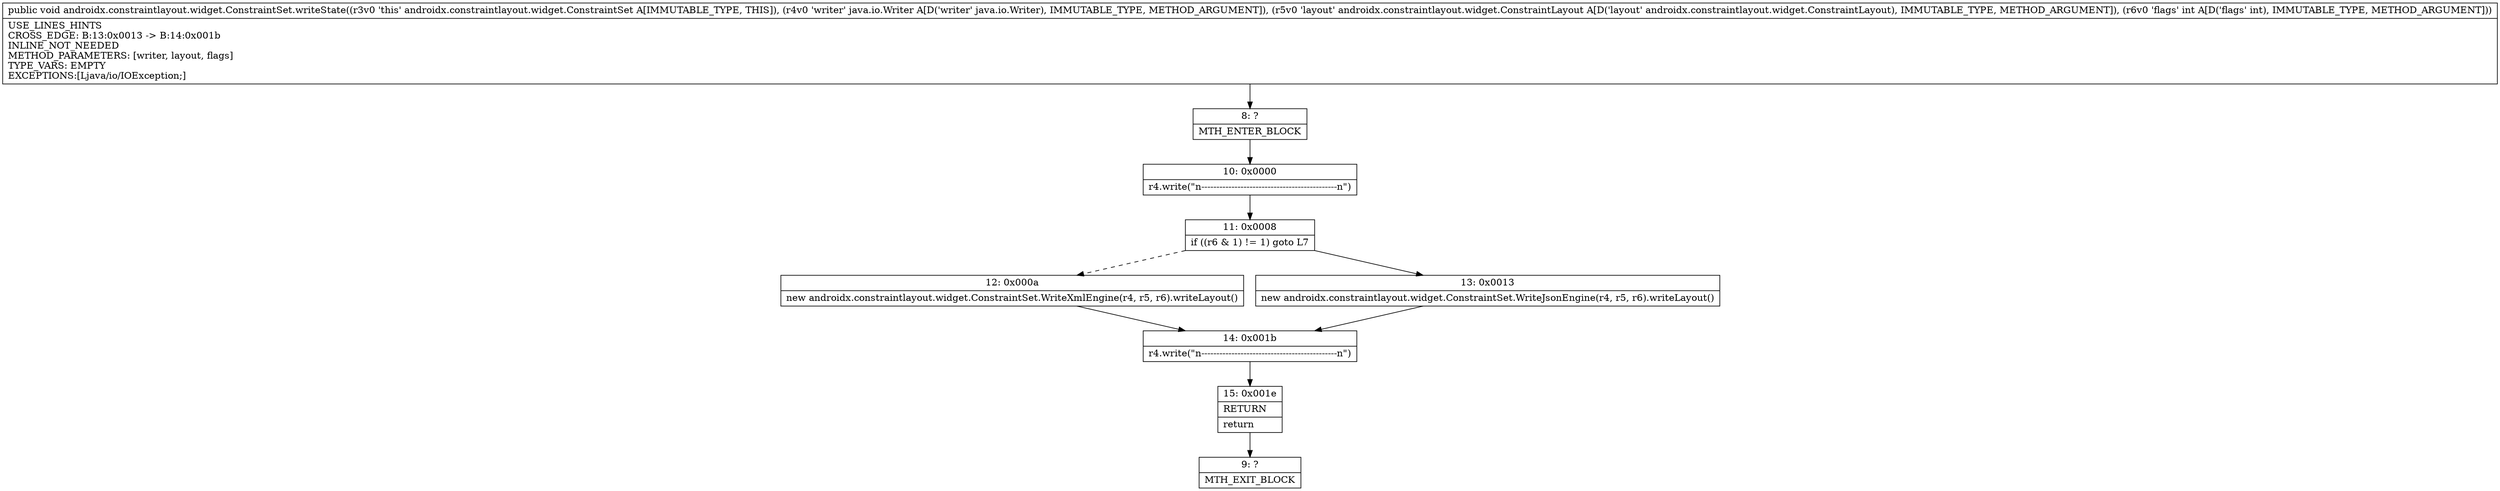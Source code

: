 digraph "CFG forandroidx.constraintlayout.widget.ConstraintSet.writeState(Ljava\/io\/Writer;Landroidx\/constraintlayout\/widget\/ConstraintLayout;I)V" {
Node_8 [shape=record,label="{8\:\ ?|MTH_ENTER_BLOCK\l}"];
Node_10 [shape=record,label="{10\:\ 0x0000|r4.write(\"n\-\-\-\-\-\-\-\-\-\-\-\-\-\-\-\-\-\-\-\-\-\-\-\-\-\-\-\-\-\-\-\-\-\-\-\-\-\-\-\-\-\-\-\-\-n\")\l}"];
Node_11 [shape=record,label="{11\:\ 0x0008|if ((r6 & 1) != 1) goto L7\l}"];
Node_12 [shape=record,label="{12\:\ 0x000a|new androidx.constraintlayout.widget.ConstraintSet.WriteXmlEngine(r4, r5, r6).writeLayout()\l}"];
Node_14 [shape=record,label="{14\:\ 0x001b|r4.write(\"n\-\-\-\-\-\-\-\-\-\-\-\-\-\-\-\-\-\-\-\-\-\-\-\-\-\-\-\-\-\-\-\-\-\-\-\-\-\-\-\-\-\-\-\-\-n\")\l}"];
Node_15 [shape=record,label="{15\:\ 0x001e|RETURN\l|return\l}"];
Node_9 [shape=record,label="{9\:\ ?|MTH_EXIT_BLOCK\l}"];
Node_13 [shape=record,label="{13\:\ 0x0013|new androidx.constraintlayout.widget.ConstraintSet.WriteJsonEngine(r4, r5, r6).writeLayout()\l}"];
MethodNode[shape=record,label="{public void androidx.constraintlayout.widget.ConstraintSet.writeState((r3v0 'this' androidx.constraintlayout.widget.ConstraintSet A[IMMUTABLE_TYPE, THIS]), (r4v0 'writer' java.io.Writer A[D('writer' java.io.Writer), IMMUTABLE_TYPE, METHOD_ARGUMENT]), (r5v0 'layout' androidx.constraintlayout.widget.ConstraintLayout A[D('layout' androidx.constraintlayout.widget.ConstraintLayout), IMMUTABLE_TYPE, METHOD_ARGUMENT]), (r6v0 'flags' int A[D('flags' int), IMMUTABLE_TYPE, METHOD_ARGUMENT]))  | USE_LINES_HINTS\lCROSS_EDGE: B:13:0x0013 \-\> B:14:0x001b\lINLINE_NOT_NEEDED\lMETHOD_PARAMETERS: [writer, layout, flags]\lTYPE_VARS: EMPTY\lEXCEPTIONS:[Ljava\/io\/IOException;]\l}"];
MethodNode -> Node_8;Node_8 -> Node_10;
Node_10 -> Node_11;
Node_11 -> Node_12[style=dashed];
Node_11 -> Node_13;
Node_12 -> Node_14;
Node_14 -> Node_15;
Node_15 -> Node_9;
Node_13 -> Node_14;
}

